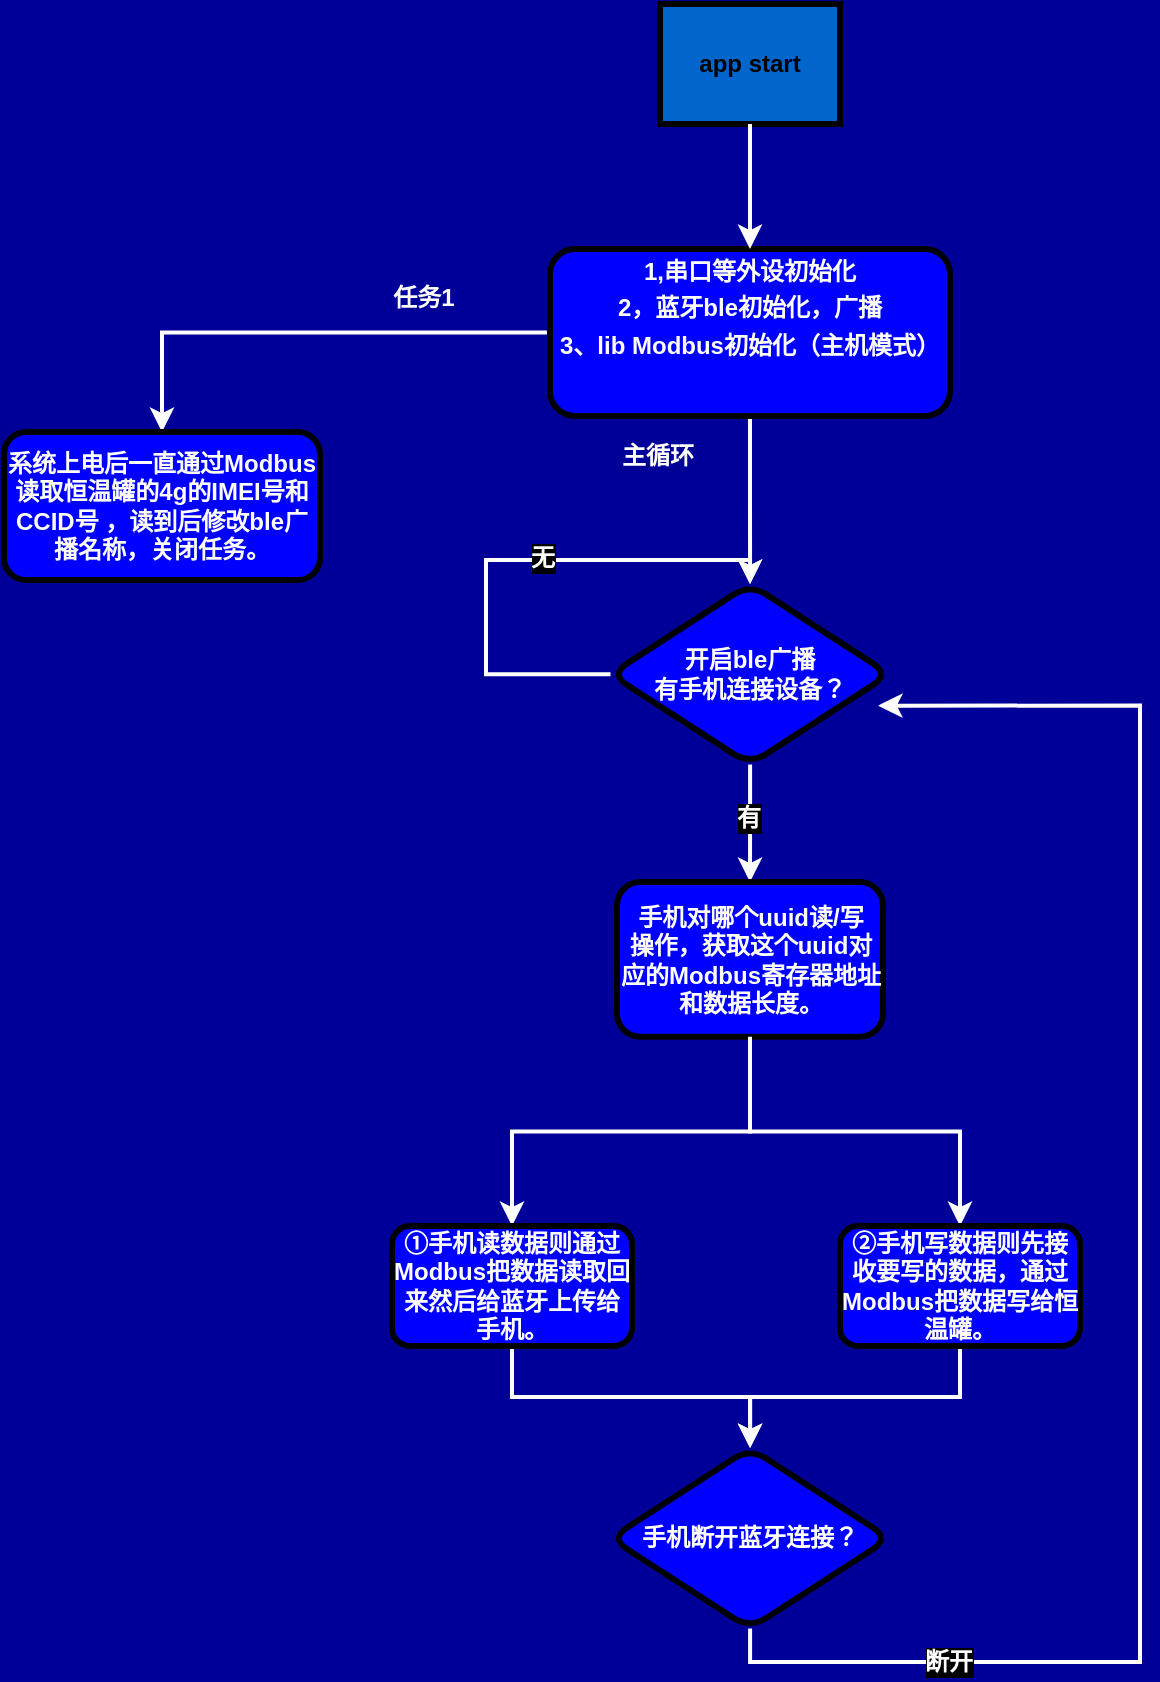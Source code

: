 <mxfile version="24.7.17">
  <diagram name="Page-1" id="c7558073-3199-34d8-9f00-42111426c3f3">
    <mxGraphModel dx="1383" dy="539" grid="0" gridSize="24" guides="1" tooltips="1" connect="1" arrows="1" fold="1" page="0" pageScale="1" pageWidth="826" pageHeight="1169" background="#000099" math="0" shadow="0">
      <root>
        <mxCell id="0" />
        <mxCell id="1" parent="0" />
        <mxCell id="bbQW1Ya1Ovsxz0HwXBIN-97" value="" style="edgeStyle=orthogonalEdgeStyle;rounded=0;orthogonalLoop=1;jettySize=auto;html=1;fontColor=#FFFFFF;strokeWidth=2;strokeColor=#FFFFFF;" parent="1" source="2" target="bbQW1Ya1Ovsxz0HwXBIN-98" edge="1">
          <mxGeometry relative="1" as="geometry">
            <mxPoint x="95" y="360" as="targetPoint" />
          </mxGeometry>
        </mxCell>
        <mxCell id="-sDVmUkW7w9gJZ2iMdyc-38" value="" style="edgeStyle=orthogonalEdgeStyle;rounded=0;orthogonalLoop=1;jettySize=auto;html=1;strokeColor=#FFFFFF;strokeWidth=2;" edge="1" parent="1" source="2" target="-sDVmUkW7w9gJZ2iMdyc-37">
          <mxGeometry relative="1" as="geometry" />
        </mxCell>
        <mxCell id="2" value="&lt;p style=&quot;margin: 4px 0px 0px; text-align: center;&quot;&gt;&lt;font color=&quot;#ffffff&quot;&gt;1,串口等外设初始化&lt;/font&gt;&lt;/p&gt;&lt;p style=&quot;margin: 4px 0px 0px; text-align: center;&quot;&gt;&lt;font color=&quot;#ffffff&quot;&gt;2，蓝牙ble初始化，广播&lt;/font&gt;&lt;/p&gt;&lt;p style=&quot;margin: 4px 0px 0px; text-align: center;&quot;&gt;&lt;font color=&quot;#ffffff&quot;&gt;3、lib Modbus初始化（主机模式&lt;/font&gt;&lt;span style=&quot;color: rgb(255, 255, 255); background-color: initial;&quot;&gt;）&lt;/span&gt;&lt;/p&gt;" style="verticalAlign=middle;align=center;overflow=fill;fontSize=12;fontFamily=Helvetica;html=1;rounded=1;fontStyle=1;strokeWidth=3;fillColor=#0000FF;" parent="1" vertex="1">
          <mxGeometry x="-5" y="228.5" width="200" height="83.5" as="geometry" />
        </mxCell>
        <mxCell id="4" value="app start" style="whiteSpace=wrap;align=center;verticalAlign=middle;fontStyle=1;strokeWidth=3;fillColor=#0066CC;" parent="1" vertex="1">
          <mxGeometry x="50" y="106" width="90" height="60" as="geometry" />
        </mxCell>
        <mxCell id="37" value="" style="edgeStyle=none;noEdgeStyle=1;strokeColor=#FFFFFF;strokeWidth=2" parent="1" source="4" target="2" edge="1">
          <mxGeometry width="100" height="100" relative="1" as="geometry">
            <mxPoint x="280" y="190" as="sourcePoint" />
            <mxPoint x="380" y="90" as="targetPoint" />
          </mxGeometry>
        </mxCell>
        <mxCell id="bbQW1Ya1Ovsxz0HwXBIN-121" value="" style="edgeStyle=orthogonalEdgeStyle;shape=connector;rounded=0;orthogonalLoop=1;jettySize=auto;html=1;strokeColor=#FFFFFF;strokeWidth=2;align=center;verticalAlign=middle;fontFamily=Helvetica;fontSize=12;fontColor=#FFFFFF;fontStyle=1;labelBackgroundColor=default;endArrow=classic;exitX=0;exitY=0.5;exitDx=0;exitDy=0;" parent="1" source="bbQW1Ya1Ovsxz0HwXBIN-98" target="bbQW1Ya1Ovsxz0HwXBIN-98" edge="1">
          <mxGeometry relative="1" as="geometry">
            <Array as="points">
              <mxPoint x="-37" y="441" />
              <mxPoint x="-37" y="384" />
              <mxPoint x="95" y="384" />
            </Array>
            <mxPoint x="49.997" y="499.035" as="sourcePoint" />
            <mxPoint x="43.22" y="384" as="targetPoint" />
          </mxGeometry>
        </mxCell>
        <mxCell id="bbQW1Ya1Ovsxz0HwXBIN-123" value="无" style="edgeLabel;html=1;align=center;verticalAlign=middle;resizable=0;points=[];rounded=1;strokeColor=default;strokeWidth=3;fontFamily=Helvetica;fontSize=12;fontColor=#FFFFFF;fontStyle=1;fillColor=#0000FF;labelBackgroundColor=#000000;" parent="bbQW1Ya1Ovsxz0HwXBIN-121" vertex="1" connectable="0">
          <mxGeometry x="0.12" y="1" relative="1" as="geometry">
            <mxPoint as="offset" />
          </mxGeometry>
        </mxCell>
        <mxCell id="bbQW1Ya1Ovsxz0HwXBIN-124" style="edgeStyle=orthogonalEdgeStyle;shape=connector;rounded=0;orthogonalLoop=1;jettySize=auto;html=1;entryX=0.5;entryY=0;entryDx=0;entryDy=0;strokeColor=#FFFFFF;strokeWidth=2;align=center;verticalAlign=middle;fontFamily=Helvetica;fontSize=12;fontColor=#FFFFFF;fontStyle=1;labelBackgroundColor=default;endArrow=classic;" parent="1" source="bbQW1Ya1Ovsxz0HwXBIN-98" target="bbQW1Ya1Ovsxz0HwXBIN-108" edge="1">
          <mxGeometry relative="1" as="geometry" />
        </mxCell>
        <mxCell id="bbQW1Ya1Ovsxz0HwXBIN-125" value="有" style="edgeLabel;html=1;align=center;verticalAlign=middle;resizable=0;points=[];fontFamily=Helvetica;fontSize=12;fontColor=#FFFFFF;fontStyle=1;labelBackgroundColor=#000000;" parent="bbQW1Ya1Ovsxz0HwXBIN-124" vertex="1" connectable="0">
          <mxGeometry x="-0.082" y="-1" relative="1" as="geometry">
            <mxPoint as="offset" />
          </mxGeometry>
        </mxCell>
        <mxCell id="bbQW1Ya1Ovsxz0HwXBIN-98" value="&lt;span style=&quot;color: rgb(255, 255, 255);&quot;&gt;开启ble广播&lt;/span&gt;&lt;div&gt;&lt;font color=&quot;#ffffff&quot;&gt;有手机连接设备？&lt;/font&gt;&lt;/div&gt;" style="rhombus;whiteSpace=wrap;html=1;fillColor=#0000FF;rounded=1;fontStyle=1;strokeWidth=3;" parent="1" vertex="1">
          <mxGeometry x="25.25" y="396" width="139.5" height="90.25" as="geometry" />
        </mxCell>
        <mxCell id="-sDVmUkW7w9gJZ2iMdyc-44" value="" style="edgeStyle=orthogonalEdgeStyle;rounded=0;orthogonalLoop=1;jettySize=auto;html=1;fontFamily=Helvetica;fontSize=12;fontColor=#FFFFFF;fontStyle=1;strokeColor=#FFFFFF;strokeWidth=2;" edge="1" parent="1" source="bbQW1Ya1Ovsxz0HwXBIN-108" target="-sDVmUkW7w9gJZ2iMdyc-43">
          <mxGeometry relative="1" as="geometry" />
        </mxCell>
        <mxCell id="bbQW1Ya1Ovsxz0HwXBIN-108" value="&lt;font color=&quot;#ffffff&quot;&gt;手机对哪个uuid读/写&lt;/font&gt;&lt;div&gt;&lt;font color=&quot;#ffffff&quot;&gt;操作，获取这个uuid对应的Modbus寄存器地址和数据长度。&lt;/font&gt;&lt;/div&gt;" style="whiteSpace=wrap;html=1;fillColor=#0000FF;rounded=1;fontStyle=1;strokeWidth=3;" parent="1" vertex="1">
          <mxGeometry x="28.5" y="545" width="133" height="77.38" as="geometry" />
        </mxCell>
        <mxCell id="-sDVmUkW7w9gJZ2iMdyc-37" value="系统上电后一直通过Modbus读取恒温罐的4g的IMEI号和CCID号 ，读到后修改ble广播名称，关闭任务。" style="whiteSpace=wrap;html=1;fillColor=#0000FF;rounded=1;fontStyle=1;strokeWidth=3;fontColor=#FFFFFF;" vertex="1" parent="1">
          <mxGeometry x="-278" y="320" width="158" height="74" as="geometry" />
        </mxCell>
        <mxCell id="-sDVmUkW7w9gJZ2iMdyc-39" value="任务1" style="text;strokeColor=none;align=center;fillColor=none;html=1;verticalAlign=middle;whiteSpace=wrap;rounded=0;fontFamily=Helvetica;fontSize=12;fontColor=#FFFFFF;fontStyle=1;" vertex="1" parent="1">
          <mxGeometry x="-98" y="238" width="60" height="30" as="geometry" />
        </mxCell>
        <mxCell id="-sDVmUkW7w9gJZ2iMdyc-40" value="主循环" style="text;strokeColor=none;align=center;fillColor=none;html=1;verticalAlign=middle;whiteSpace=wrap;rounded=0;fontFamily=Helvetica;fontSize=12;fontColor=#FFFFFF;fontStyle=1;" vertex="1" parent="1">
          <mxGeometry x="19" y="316" width="60" height="31" as="geometry" />
        </mxCell>
        <mxCell id="-sDVmUkW7w9gJZ2iMdyc-54" style="edgeStyle=orthogonalEdgeStyle;rounded=0;orthogonalLoop=1;jettySize=auto;html=1;fontFamily=Helvetica;fontSize=12;fontColor=#FFFFFF;fontStyle=1;strokeWidth=2;strokeColor=#FFFFFF;" edge="1" parent="1" source="-sDVmUkW7w9gJZ2iMdyc-43" target="-sDVmUkW7w9gJZ2iMdyc-53">
          <mxGeometry relative="1" as="geometry" />
        </mxCell>
        <mxCell id="-sDVmUkW7w9gJZ2iMdyc-43" value="①手机读数据则通过Modbus把数据读取回来然后给蓝牙上传给手机。" style="whiteSpace=wrap;html=1;fillColor=#0000FF;rounded=1;fontStyle=1;strokeWidth=3;fontColor=#FFFFFF;" vertex="1" parent="1">
          <mxGeometry x="-84" y="717.0" width="120" height="60" as="geometry" />
        </mxCell>
        <mxCell id="-sDVmUkW7w9gJZ2iMdyc-47" value="" style="edgeStyle=orthogonalEdgeStyle;rounded=0;orthogonalLoop=1;jettySize=auto;html=1;fontFamily=Helvetica;fontSize=12;fontColor=#FFFFFF;fontStyle=1;strokeColor=#FFFFFF;strokeWidth=2;" edge="1" parent="1" target="-sDVmUkW7w9gJZ2iMdyc-48" source="bbQW1Ya1Ovsxz0HwXBIN-108">
          <mxGeometry relative="1" as="geometry">
            <mxPoint x="119" y="646" as="sourcePoint" />
          </mxGeometry>
        </mxCell>
        <mxCell id="-sDVmUkW7w9gJZ2iMdyc-55" style="edgeStyle=orthogonalEdgeStyle;rounded=0;orthogonalLoop=1;jettySize=auto;html=1;fontFamily=Helvetica;fontSize=12;fontColor=#FFFFFF;fontStyle=1;strokeWidth=2;strokeColor=#FFFFFF;" edge="1" parent="1" source="-sDVmUkW7w9gJZ2iMdyc-48" target="-sDVmUkW7w9gJZ2iMdyc-53">
          <mxGeometry relative="1" as="geometry" />
        </mxCell>
        <mxCell id="-sDVmUkW7w9gJZ2iMdyc-48" value="②手机写数据则先接收要写的数据，通过Modbus把数据写给恒温罐。" style="whiteSpace=wrap;html=1;fillColor=#0000FF;rounded=1;fontStyle=1;strokeWidth=3;fontColor=#FFFFFF;" vertex="1" parent="1">
          <mxGeometry x="140" y="717.0" width="120" height="60" as="geometry" />
        </mxCell>
        <mxCell id="-sDVmUkW7w9gJZ2iMdyc-53" value="&lt;font color=&quot;#ffffff&quot;&gt;手机断开蓝牙连接？&lt;/font&gt;" style="rhombus;whiteSpace=wrap;html=1;fillColor=#0000FF;rounded=1;fontStyle=1;strokeWidth=3;" vertex="1" parent="1">
          <mxGeometry x="25.25" y="828.03" width="139.5" height="90.25" as="geometry" />
        </mxCell>
        <mxCell id="-sDVmUkW7w9gJZ2iMdyc-56" style="edgeStyle=orthogonalEdgeStyle;rounded=0;orthogonalLoop=1;jettySize=auto;html=1;entryX=0.959;entryY=0.674;entryDx=0;entryDy=0;entryPerimeter=0;fontFamily=Helvetica;fontSize=12;fontColor=#FFFFFF;fontStyle=1;strokeWidth=2;strokeColor=#FFFFFF;" edge="1" parent="1" source="-sDVmUkW7w9gJZ2iMdyc-53" target="bbQW1Ya1Ovsxz0HwXBIN-98">
          <mxGeometry relative="1" as="geometry">
            <Array as="points">
              <mxPoint x="95" y="935" />
              <mxPoint x="290" y="935" />
              <mxPoint x="290" y="457" />
            </Array>
          </mxGeometry>
        </mxCell>
        <mxCell id="-sDVmUkW7w9gJZ2iMdyc-57" value="断开" style="edgeLabel;html=1;align=center;verticalAlign=middle;resizable=0;points=[];rounded=1;strokeColor=default;strokeWidth=3;fontFamily=Helvetica;fontSize=12;fontColor=#FFFFFF;fontStyle=1;fillColor=#0000FF;labelBackgroundColor=#000000;" vertex="1" connectable="0" parent="-sDVmUkW7w9gJZ2iMdyc-56">
          <mxGeometry x="-0.718" relative="1" as="geometry">
            <mxPoint as="offset" />
          </mxGeometry>
        </mxCell>
      </root>
    </mxGraphModel>
  </diagram>
</mxfile>
